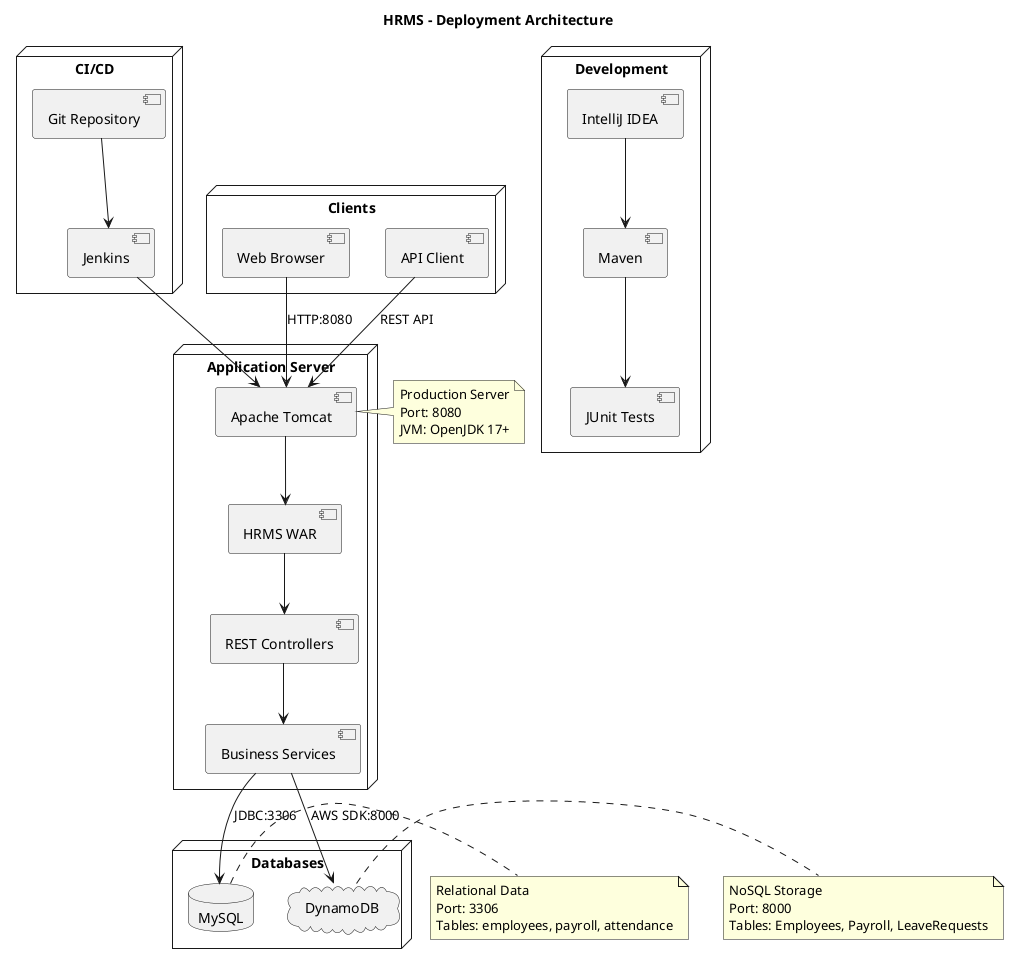 @startuml HRMS Deployment
title HRMS - Deployment Architecture

node "Development" {
    [IntelliJ IDEA] as ide
    [Maven] as maven
    [JUnit Tests] as tests
}

node "CI/CD" {
    [Jenkins] as jenkins
    [Git Repository] as git
}

node "Application Server" {
    [Apache Tomcat] as tomcat
    [HRMS WAR] as war
    [REST Controllers] as controllers
    [Business Services] as services
}

node "Databases" {
    database "MySQL" as mysql
    cloud "DynamoDB" as dynamo
}

node "Clients" {
    [Web Browser] as browser
    [API Client] as client
}

' Connections
ide --> maven
maven --> tests
git --> jenkins
jenkins --> tomcat

browser --> tomcat : HTTP:8080
client --> tomcat : REST API

tomcat --> war
war --> controllers
controllers --> services
services --> mysql : JDBC:3306
services --> dynamo : AWS SDK:8000

note right of tomcat
  Production Server
  Port: 8080
  JVM: OpenJDK 17+
end note

note right of mysql
  Relational Data
  Port: 3306
  Tables: employees, payroll, attendance
end note

note right of dynamo
  NoSQL Storage
  Port: 8000
  Tables: Employees, Payroll, LeaveRequests
end note

@enduml